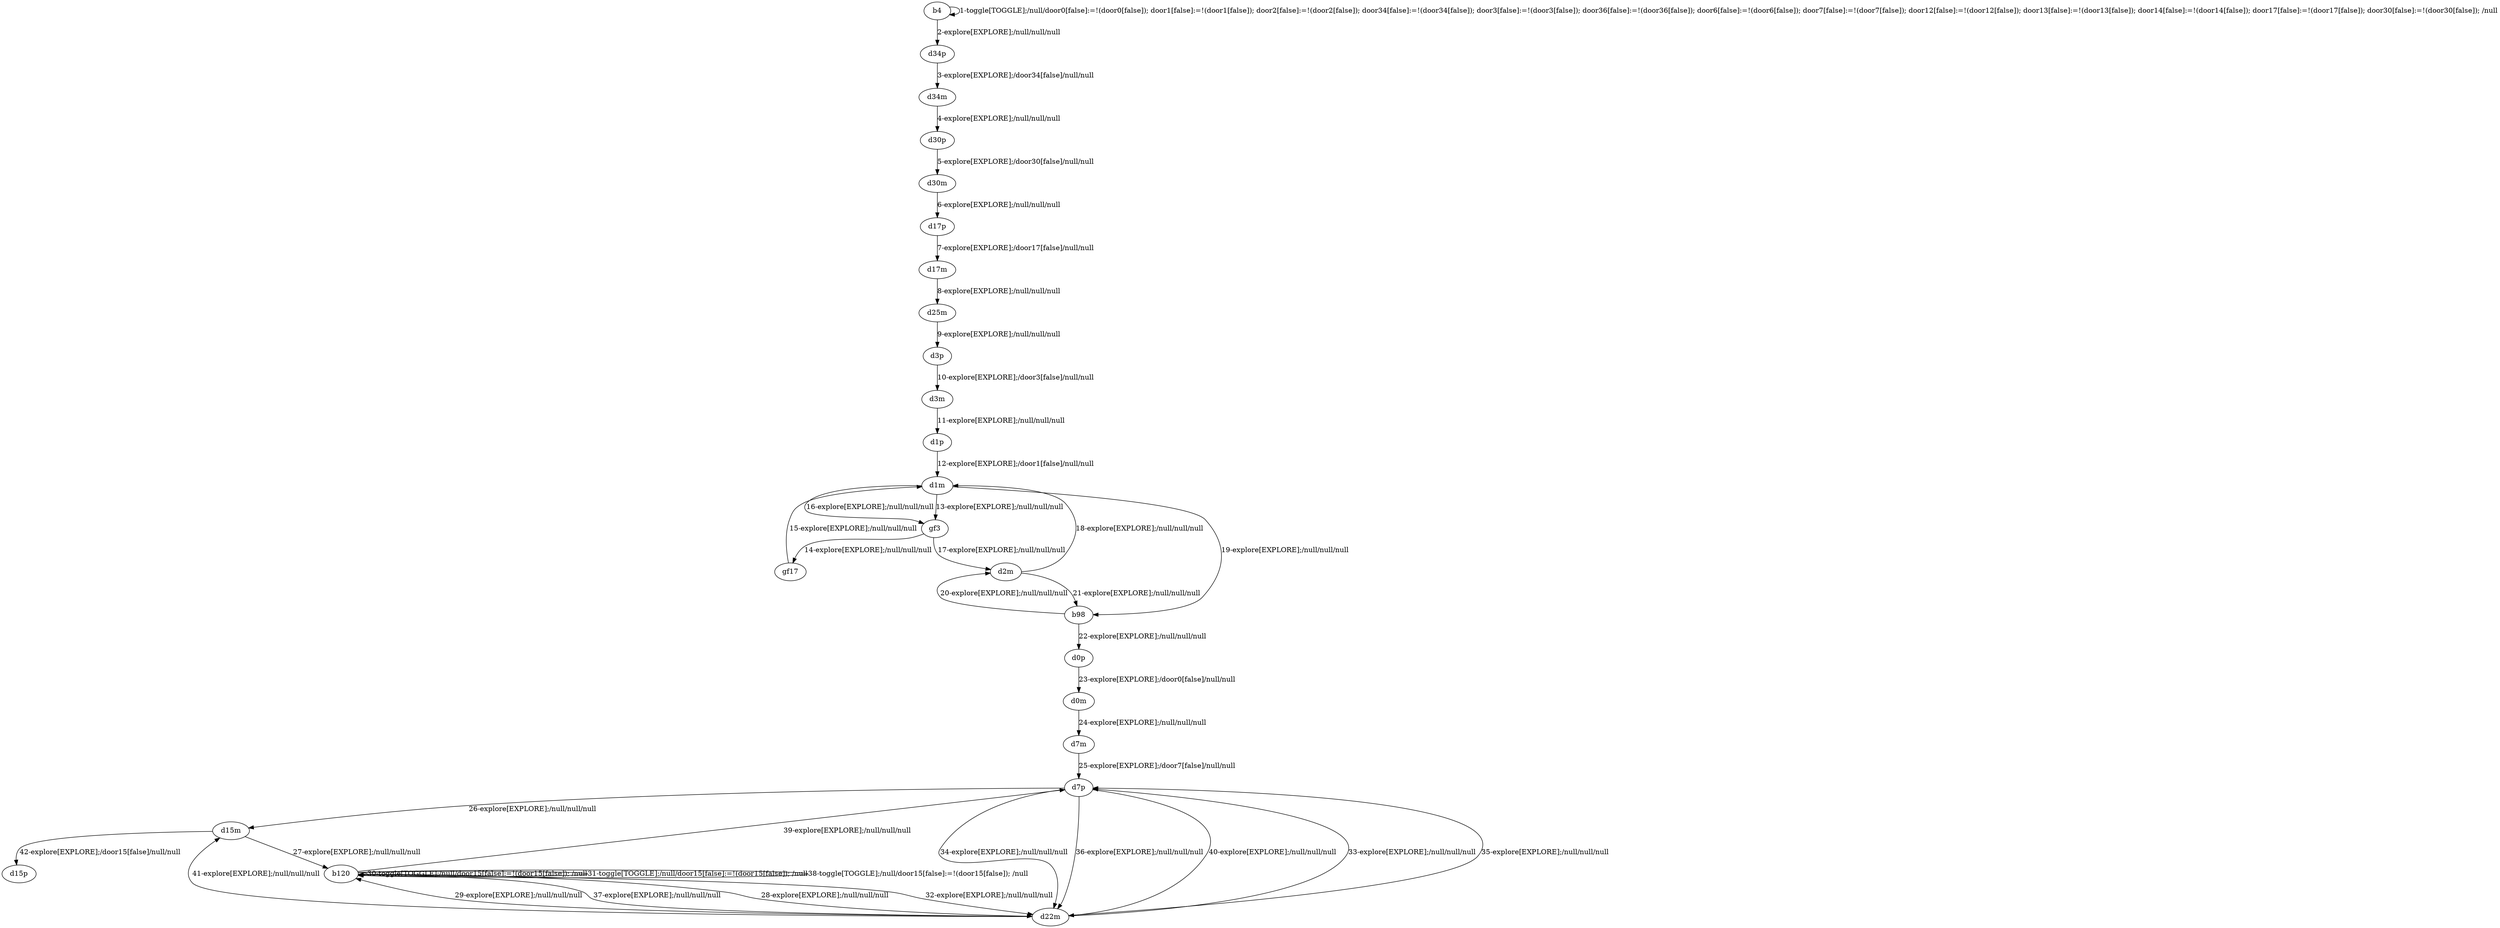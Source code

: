 # Total number of goals covered by this test: 1
# d15m --> d15p

digraph g {
"b4" -> "b4" [label = "1-toggle[TOGGLE];/null/door0[false]:=!(door0[false]); door1[false]:=!(door1[false]); door2[false]:=!(door2[false]); door34[false]:=!(door34[false]); door3[false]:=!(door3[false]); door36[false]:=!(door36[false]); door6[false]:=!(door6[false]); door7[false]:=!(door7[false]); door12[false]:=!(door12[false]); door13[false]:=!(door13[false]); door14[false]:=!(door14[false]); door17[false]:=!(door17[false]); door30[false]:=!(door30[false]); /null"];
"b4" -> "d34p" [label = "2-explore[EXPLORE];/null/null/null"];
"d34p" -> "d34m" [label = "3-explore[EXPLORE];/door34[false]/null/null"];
"d34m" -> "d30p" [label = "4-explore[EXPLORE];/null/null/null"];
"d30p" -> "d30m" [label = "5-explore[EXPLORE];/door30[false]/null/null"];
"d30m" -> "d17p" [label = "6-explore[EXPLORE];/null/null/null"];
"d17p" -> "d17m" [label = "7-explore[EXPLORE];/door17[false]/null/null"];
"d17m" -> "d25m" [label = "8-explore[EXPLORE];/null/null/null"];
"d25m" -> "d3p" [label = "9-explore[EXPLORE];/null/null/null"];
"d3p" -> "d3m" [label = "10-explore[EXPLORE];/door3[false]/null/null"];
"d3m" -> "d1p" [label = "11-explore[EXPLORE];/null/null/null"];
"d1p" -> "d1m" [label = "12-explore[EXPLORE];/door1[false]/null/null"];
"d1m" -> "gf3" [label = "13-explore[EXPLORE];/null/null/null"];
"gf3" -> "gf17" [label = "14-explore[EXPLORE];/null/null/null"];
"gf17" -> "d1m" [label = "15-explore[EXPLORE];/null/null/null"];
"d1m" -> "gf3" [label = "16-explore[EXPLORE];/null/null/null"];
"gf3" -> "d2m" [label = "17-explore[EXPLORE];/null/null/null"];
"d2m" -> "d1m" [label = "18-explore[EXPLORE];/null/null/null"];
"d1m" -> "b98" [label = "19-explore[EXPLORE];/null/null/null"];
"b98" -> "d2m" [label = "20-explore[EXPLORE];/null/null/null"];
"d2m" -> "b98" [label = "21-explore[EXPLORE];/null/null/null"];
"b98" -> "d0p" [label = "22-explore[EXPLORE];/null/null/null"];
"d0p" -> "d0m" [label = "23-explore[EXPLORE];/door0[false]/null/null"];
"d0m" -> "d7m" [label = "24-explore[EXPLORE];/null/null/null"];
"d7m" -> "d7p" [label = "25-explore[EXPLORE];/door7[false]/null/null"];
"d7p" -> "d15m" [label = "26-explore[EXPLORE];/null/null/null"];
"d15m" -> "b120" [label = "27-explore[EXPLORE];/null/null/null"];
"b120" -> "d22m" [label = "28-explore[EXPLORE];/null/null/null"];
"d22m" -> "b120" [label = "29-explore[EXPLORE];/null/null/null"];
"b120" -> "b120" [label = "30-toggle[TOGGLE];/null/door15[false]:=!(door15[false]); /null"];
"b120" -> "b120" [label = "31-toggle[TOGGLE];/null/door15[false]:=!(door15[false]); /null"];
"b120" -> "d22m" [label = "32-explore[EXPLORE];/null/null/null"];
"d22m" -> "d7p" [label = "33-explore[EXPLORE];/null/null/null"];
"d7p" -> "d22m" [label = "34-explore[EXPLORE];/null/null/null"];
"d22m" -> "d7p" [label = "35-explore[EXPLORE];/null/null/null"];
"d7p" -> "d22m" [label = "36-explore[EXPLORE];/null/null/null"];
"d22m" -> "b120" [label = "37-explore[EXPLORE];/null/null/null"];
"b120" -> "b120" [label = "38-toggle[TOGGLE];/null/door15[false]:=!(door15[false]); /null"];
"b120" -> "d7p" [label = "39-explore[EXPLORE];/null/null/null"];
"d7p" -> "d22m" [label = "40-explore[EXPLORE];/null/null/null"];
"d22m" -> "d15m" [label = "41-explore[EXPLORE];/null/null/null"];
"d15m" -> "d15p" [label = "42-explore[EXPLORE];/door15[false]/null/null"];
}